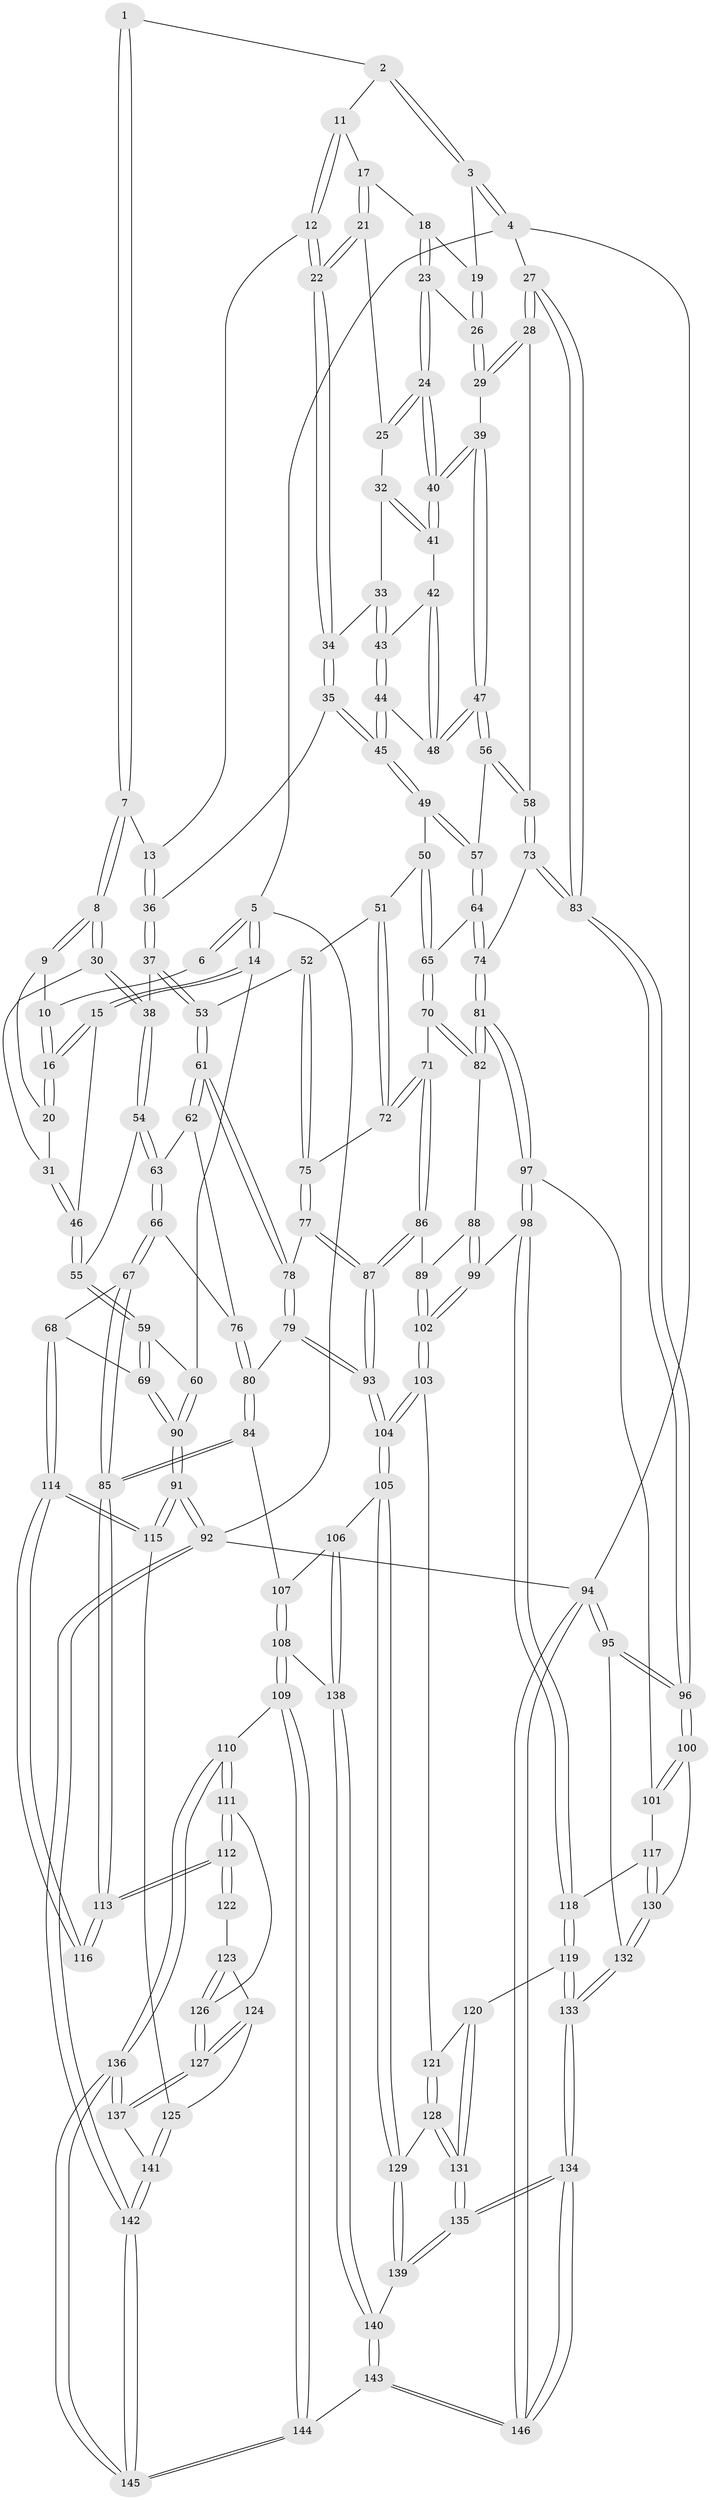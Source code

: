 // coarse degree distribution, {5: 0.5098039215686274, 9: 0.00980392156862745, 3: 0.049019607843137254, 4: 0.30392156862745096, 6: 0.11764705882352941, 2: 0.00980392156862745}
// Generated by graph-tools (version 1.1) at 2025/21/03/04/25 18:21:41]
// undirected, 146 vertices, 362 edges
graph export_dot {
graph [start="1"]
  node [color=gray90,style=filled];
  1 [pos="+0.4397232747701795+0"];
  2 [pos="+0.5042388624760757+0"];
  3 [pos="+1+0"];
  4 [pos="+1+0"];
  5 [pos="+0+0"];
  6 [pos="+0.25612719783796756+0"];
  7 [pos="+0.42508992383543037+0.10469072819607318"];
  8 [pos="+0.3810822802798528+0.14649508245566184"];
  9 [pos="+0.3013125324561218+0.07658402755729969"];
  10 [pos="+0.24324759206346602+0"];
  11 [pos="+0.5729761601597603+0"];
  12 [pos="+0.534929954081441+0.10774657581282383"];
  13 [pos="+0.46622930359680104+0.11925342303231819"];
  14 [pos="+0+0.16986277703619182"];
  15 [pos="+0.07726794955096247+0.21377268280208833"];
  16 [pos="+0.13502892563380572+0.13818090843074488"];
  17 [pos="+0.6445810108697196+0.07552833669339158"];
  18 [pos="+0.7150581414710673+0.035232004292231084"];
  19 [pos="+0.9113814805527987+0"];
  20 [pos="+0.24755478854122842+0.12343738177428654"];
  21 [pos="+0.6447949485842415+0.0818193927057332"];
  22 [pos="+0.5783331582594745+0.14893154347160045"];
  23 [pos="+0.7252628264453925+0.1416029135903487"];
  24 [pos="+0.7172162550408532+0.14772996678497322"];
  25 [pos="+0.6820338556225424+0.13082801847912506"];
  26 [pos="+0.8394680796993073+0.08666089005951602"];
  27 [pos="+1+0.25903692567761416"];
  28 [pos="+1+0.29515231394691327"];
  29 [pos="+0.8538576666897612+0.1875318373039287"];
  30 [pos="+0.3690632810279402+0.18016806611163996"];
  31 [pos="+0.31693840155692665+0.16899042753345062"];
  32 [pos="+0.6386026475240046+0.1730475417156218"];
  33 [pos="+0.5918663871585629+0.16690589143170767"];
  34 [pos="+0.5795220475712878+0.16334816950709574"];
  35 [pos="+0.5622331187588909+0.19400862128001914"];
  36 [pos="+0.5148832947837264+0.20758123450849345"];
  37 [pos="+0.44107373182528015+0.3062822812946847"];
  38 [pos="+0.3740377053387182+0.24863612728457046"];
  39 [pos="+0.7671074231888316+0.2655186411369168"];
  40 [pos="+0.7206902530901032+0.2012724820628595"];
  41 [pos="+0.6586782720145097+0.2114113273202165"];
  42 [pos="+0.6492540256105274+0.22238186274527774"];
  43 [pos="+0.6425060762650403+0.22803224078309745"];
  44 [pos="+0.6234774443746969+0.2526054456931515"];
  45 [pos="+0.6062250195388574+0.26616924830857974"];
  46 [pos="+0.09105493621943085+0.22734181882576537"];
  47 [pos="+0.7633744983696267+0.28843331135045014"];
  48 [pos="+0.6922079083281224+0.26298938265601757"];
  49 [pos="+0.5975901390608636+0.3119616081079812"];
  50 [pos="+0.5659970186368452+0.33961321339573936"];
  51 [pos="+0.5609684550467177+0.3410410663994787"];
  52 [pos="+0.515717000829794+0.34447435152881195"];
  53 [pos="+0.45442195233148547+0.3359295575186745"];
  54 [pos="+0.20675855471405283+0.306813208212466"];
  55 [pos="+0.1043469229464908+0.24345611977033574"];
  56 [pos="+0.7632754072627884+0.3268028201513961"];
  57 [pos="+0.7574276877887055+0.33034445465856177"];
  58 [pos="+0.887778979340568+0.39540142790375943"];
  59 [pos="+0.08245916908214684+0.43141041642548084"];
  60 [pos="+0+0.3040899647536112"];
  61 [pos="+0.4316352191857833+0.38189322667796954"];
  62 [pos="+0.3622876820191457+0.40080100708376565"];
  63 [pos="+0.22343459938294774+0.3537413717970545"];
  64 [pos="+0.6951533118322696+0.429480816019415"];
  65 [pos="+0.6745256935818477+0.44154997274083735"];
  66 [pos="+0.22006226987918015+0.4605628130346176"];
  67 [pos="+0.18143495774449225+0.5642521538176317"];
  68 [pos="+0.1410620310112315+0.5635705273650696"];
  69 [pos="+0.08479813933903851+0.5411200769273263"];
  70 [pos="+0.6670743756737293+0.4554178433780395"];
  71 [pos="+0.6076923430826858+0.499237329778393"];
  72 [pos="+0.5965106116509797+0.4934112380819885"];
  73 [pos="+0.8742982458554395+0.47911667139979464"];
  74 [pos="+0.8379827132137863+0.5310870095746876"];
  75 [pos="+0.5553542259843928+0.4850508005561165"];
  76 [pos="+0.32631854038076763+0.44579567719677804"];
  77 [pos="+0.4537624812748176+0.5094917480566329"];
  78 [pos="+0.445313659379287+0.5090027431677471"];
  79 [pos="+0.39876228875155045+0.571873523303973"];
  80 [pos="+0.36635176373235145+0.5849863298525512"];
  81 [pos="+0.8344970240822818+0.5420002862881159"];
  82 [pos="+0.732139335033725+0.5601627089539166"];
  83 [pos="+1+0.632496106995987"];
  84 [pos="+0.36274323041372275+0.5873945930054695"];
  85 [pos="+0.2656942066456008+0.626624421137026"];
  86 [pos="+0.612140673144026+0.588303161775168"];
  87 [pos="+0.5966550730815547+0.6011164286519868"];
  88 [pos="+0.7054712920305023+0.5816495806851081"];
  89 [pos="+0.6585802643324733+0.5962774384510515"];
  90 [pos="+0+0.5579633007847484"];
  91 [pos="+0+0.7814159908484369"];
  92 [pos="+0+1"];
  93 [pos="+0.5482086754333605+0.6787983879153302"];
  94 [pos="+1+1"];
  95 [pos="+1+0.8318486725709686"];
  96 [pos="+1+0.7341522910950978"];
  97 [pos="+0.8664321448908517+0.6517392656756567"];
  98 [pos="+0.823705058552196+0.6917088898283156"];
  99 [pos="+0.7645956777702245+0.69869983040875"];
  100 [pos="+1+0.7344720659800276"];
  101 [pos="+0.9169986440979139+0.6666118650426045"];
  102 [pos="+0.708512663024921+0.723231461313394"];
  103 [pos="+0.6746537669655509+0.7594546648228688"];
  104 [pos="+0.5521867614235219+0.7456883368962006"];
  105 [pos="+0.5466938885147437+0.751858112478444"];
  106 [pos="+0.4950838066079534+0.7931056687911111"];
  107 [pos="+0.38997472779074555+0.6345236744152402"];
  108 [pos="+0.43332086946972226+0.8271287909901364"];
  109 [pos="+0.3683720070342149+0.844362270844857"];
  110 [pos="+0.3322657575569263+0.8266701788458992"];
  111 [pos="+0.28108462719672134+0.7758779023550209"];
  112 [pos="+0.2796638893798477+0.7704413080045392"];
  113 [pos="+0.26895482459011566+0.719938656938117"];
  114 [pos="+0.06913718577457317+0.7352700614931169"];
  115 [pos="+0+0.7913530698701507"];
  116 [pos="+0.0823497403163481+0.7419385310514087"];
  117 [pos="+0.8830603185702823+0.829241131354727"];
  118 [pos="+0.8316373511043362+0.8189195254424448"];
  119 [pos="+0.827111499258566+0.8227839336611572"];
  120 [pos="+0.7883377848096517+0.8315726195458523"];
  121 [pos="+0.6851064787196163+0.7801999685017039"];
  122 [pos="+0.10070377545910043+0.7629704910687457"];
  123 [pos="+0.12291509572202682+0.7984839557806933"];
  124 [pos="+0.1170128760600908+0.8159127658785843"];
  125 [pos="+0.01698763748672412+0.839805590013323"];
  126 [pos="+0.2674467532052846+0.7833234311373151"];
  127 [pos="+0.14460520817579048+0.8868548728464224"];
  128 [pos="+0.6820120952120411+0.8495022617686149"];
  129 [pos="+0.6377003437013263+0.8946628269376379"];
  130 [pos="+0.936430743850902+0.8470360218088571"];
  131 [pos="+0.7419893564040748+0.9043554030012224"];
  132 [pos="+0.8794581733781459+0.9925281536879497"];
  133 [pos="+0.8359778720662183+1"];
  134 [pos="+0.7912169805564925+1"];
  135 [pos="+0.7552477858478366+1"];
  136 [pos="+0.2109771299910768+0.9624254026358562"];
  137 [pos="+0.13516433358968855+0.9051767921622935"];
  138 [pos="+0.47269983234023366+0.8180711216756302"];
  139 [pos="+0.6305758053687746+0.9152955672100981"];
  140 [pos="+0.5436015710788766+0.9289079269600027"];
  141 [pos="+0.10251433169726526+0.9163672678833054"];
  142 [pos="+0+1"];
  143 [pos="+0.5043496414274155+1"];
  144 [pos="+0.3802659619857867+1"];
  145 [pos="+0.2649121238939597+1"];
  146 [pos="+0.7841289491099526+1"];
  1 -- 2;
  1 -- 7;
  1 -- 7;
  2 -- 3;
  2 -- 3;
  2 -- 11;
  3 -- 4;
  3 -- 4;
  3 -- 19;
  4 -- 5;
  4 -- 27;
  4 -- 94;
  5 -- 6;
  5 -- 6;
  5 -- 14;
  5 -- 14;
  5 -- 92;
  6 -- 10;
  7 -- 8;
  7 -- 8;
  7 -- 13;
  8 -- 9;
  8 -- 9;
  8 -- 30;
  8 -- 30;
  9 -- 10;
  9 -- 20;
  10 -- 16;
  10 -- 16;
  11 -- 12;
  11 -- 12;
  11 -- 17;
  12 -- 13;
  12 -- 22;
  12 -- 22;
  13 -- 36;
  13 -- 36;
  14 -- 15;
  14 -- 15;
  14 -- 60;
  15 -- 16;
  15 -- 16;
  15 -- 46;
  16 -- 20;
  16 -- 20;
  17 -- 18;
  17 -- 21;
  17 -- 21;
  18 -- 19;
  18 -- 23;
  18 -- 23;
  19 -- 26;
  19 -- 26;
  20 -- 31;
  21 -- 22;
  21 -- 22;
  21 -- 25;
  22 -- 34;
  22 -- 34;
  23 -- 24;
  23 -- 24;
  23 -- 26;
  24 -- 25;
  24 -- 25;
  24 -- 40;
  24 -- 40;
  25 -- 32;
  26 -- 29;
  26 -- 29;
  27 -- 28;
  27 -- 28;
  27 -- 83;
  27 -- 83;
  28 -- 29;
  28 -- 29;
  28 -- 58;
  29 -- 39;
  30 -- 31;
  30 -- 38;
  30 -- 38;
  31 -- 46;
  31 -- 46;
  32 -- 33;
  32 -- 41;
  32 -- 41;
  33 -- 34;
  33 -- 43;
  33 -- 43;
  34 -- 35;
  34 -- 35;
  35 -- 36;
  35 -- 45;
  35 -- 45;
  36 -- 37;
  36 -- 37;
  37 -- 38;
  37 -- 53;
  37 -- 53;
  38 -- 54;
  38 -- 54;
  39 -- 40;
  39 -- 40;
  39 -- 47;
  39 -- 47;
  40 -- 41;
  40 -- 41;
  41 -- 42;
  42 -- 43;
  42 -- 48;
  42 -- 48;
  43 -- 44;
  43 -- 44;
  44 -- 45;
  44 -- 45;
  44 -- 48;
  45 -- 49;
  45 -- 49;
  46 -- 55;
  46 -- 55;
  47 -- 48;
  47 -- 48;
  47 -- 56;
  47 -- 56;
  49 -- 50;
  49 -- 57;
  49 -- 57;
  50 -- 51;
  50 -- 65;
  50 -- 65;
  51 -- 52;
  51 -- 72;
  51 -- 72;
  52 -- 53;
  52 -- 75;
  52 -- 75;
  53 -- 61;
  53 -- 61;
  54 -- 55;
  54 -- 63;
  54 -- 63;
  55 -- 59;
  55 -- 59;
  56 -- 57;
  56 -- 58;
  56 -- 58;
  57 -- 64;
  57 -- 64;
  58 -- 73;
  58 -- 73;
  59 -- 60;
  59 -- 69;
  59 -- 69;
  60 -- 90;
  60 -- 90;
  61 -- 62;
  61 -- 62;
  61 -- 78;
  61 -- 78;
  62 -- 63;
  62 -- 76;
  63 -- 66;
  63 -- 66;
  64 -- 65;
  64 -- 74;
  64 -- 74;
  65 -- 70;
  65 -- 70;
  66 -- 67;
  66 -- 67;
  66 -- 76;
  67 -- 68;
  67 -- 85;
  67 -- 85;
  68 -- 69;
  68 -- 114;
  68 -- 114;
  69 -- 90;
  69 -- 90;
  70 -- 71;
  70 -- 82;
  70 -- 82;
  71 -- 72;
  71 -- 72;
  71 -- 86;
  71 -- 86;
  72 -- 75;
  73 -- 74;
  73 -- 83;
  73 -- 83;
  74 -- 81;
  74 -- 81;
  75 -- 77;
  75 -- 77;
  76 -- 80;
  76 -- 80;
  77 -- 78;
  77 -- 87;
  77 -- 87;
  78 -- 79;
  78 -- 79;
  79 -- 80;
  79 -- 93;
  79 -- 93;
  80 -- 84;
  80 -- 84;
  81 -- 82;
  81 -- 82;
  81 -- 97;
  81 -- 97;
  82 -- 88;
  83 -- 96;
  83 -- 96;
  84 -- 85;
  84 -- 85;
  84 -- 107;
  85 -- 113;
  85 -- 113;
  86 -- 87;
  86 -- 87;
  86 -- 89;
  87 -- 93;
  87 -- 93;
  88 -- 89;
  88 -- 99;
  88 -- 99;
  89 -- 102;
  89 -- 102;
  90 -- 91;
  90 -- 91;
  91 -- 92;
  91 -- 92;
  91 -- 115;
  91 -- 115;
  92 -- 142;
  92 -- 142;
  92 -- 94;
  93 -- 104;
  93 -- 104;
  94 -- 95;
  94 -- 95;
  94 -- 146;
  94 -- 146;
  95 -- 96;
  95 -- 96;
  95 -- 132;
  96 -- 100;
  96 -- 100;
  97 -- 98;
  97 -- 98;
  97 -- 101;
  98 -- 99;
  98 -- 118;
  98 -- 118;
  99 -- 102;
  99 -- 102;
  100 -- 101;
  100 -- 101;
  100 -- 130;
  101 -- 117;
  102 -- 103;
  102 -- 103;
  103 -- 104;
  103 -- 104;
  103 -- 121;
  104 -- 105;
  104 -- 105;
  105 -- 106;
  105 -- 129;
  105 -- 129;
  106 -- 107;
  106 -- 138;
  106 -- 138;
  107 -- 108;
  107 -- 108;
  108 -- 109;
  108 -- 109;
  108 -- 138;
  109 -- 110;
  109 -- 144;
  109 -- 144;
  110 -- 111;
  110 -- 111;
  110 -- 136;
  110 -- 136;
  111 -- 112;
  111 -- 112;
  111 -- 126;
  112 -- 113;
  112 -- 113;
  112 -- 122;
  112 -- 122;
  113 -- 116;
  113 -- 116;
  114 -- 115;
  114 -- 115;
  114 -- 116;
  114 -- 116;
  115 -- 125;
  117 -- 118;
  117 -- 130;
  117 -- 130;
  118 -- 119;
  118 -- 119;
  119 -- 120;
  119 -- 133;
  119 -- 133;
  120 -- 121;
  120 -- 131;
  120 -- 131;
  121 -- 128;
  121 -- 128;
  122 -- 123;
  123 -- 124;
  123 -- 126;
  123 -- 126;
  124 -- 125;
  124 -- 127;
  124 -- 127;
  125 -- 141;
  125 -- 141;
  126 -- 127;
  126 -- 127;
  127 -- 137;
  127 -- 137;
  128 -- 129;
  128 -- 131;
  128 -- 131;
  129 -- 139;
  129 -- 139;
  130 -- 132;
  130 -- 132;
  131 -- 135;
  131 -- 135;
  132 -- 133;
  132 -- 133;
  133 -- 134;
  133 -- 134;
  134 -- 135;
  134 -- 135;
  134 -- 146;
  134 -- 146;
  135 -- 139;
  135 -- 139;
  136 -- 137;
  136 -- 137;
  136 -- 145;
  136 -- 145;
  137 -- 141;
  138 -- 140;
  138 -- 140;
  139 -- 140;
  140 -- 143;
  140 -- 143;
  141 -- 142;
  141 -- 142;
  142 -- 145;
  142 -- 145;
  143 -- 144;
  143 -- 146;
  143 -- 146;
  144 -- 145;
  144 -- 145;
}
